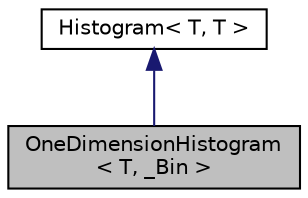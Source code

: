 digraph "OneDimensionHistogram&lt; T, _Bin &gt;"
{
 // LATEX_PDF_SIZE
  edge [fontname="Helvetica",fontsize="10",labelfontname="Helvetica",labelfontsize="10"];
  node [fontname="Helvetica",fontsize="10",shape=record];
  Node1 [label="OneDimensionHistogram\l\< T, _Bin \>",height=0.2,width=0.4,color="black", fillcolor="grey75", style="filled", fontcolor="black",tooltip=" "];
  Node2 -> Node1 [dir="back",color="midnightblue",fontsize="10",style="solid",fontname="Helvetica"];
  Node2 [label="Histogram\< T, T \>",height=0.2,width=0.4,color="black", fillcolor="white", style="filled",URL="$classHistogram.html",tooltip=" "];
}
